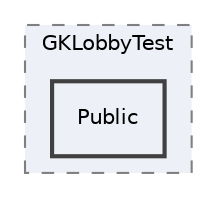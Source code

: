 digraph "Source/GKLobbyTest/Public"
{
 // LATEX_PDF_SIZE
  edge [fontname="Helvetica",fontsize="10",labelfontname="Helvetica",labelfontsize="10"];
  node [fontname="Helvetica",fontsize="10",shape=record];
  compound=true
  subgraph clusterdir_99a13ec5cb12068ade0b85e8e5071a66 {
    graph [ bgcolor="#edf0f7", pencolor="grey50", style="filled,dashed,", label="GKLobbyTest", fontname="Helvetica", fontsize="10", URL="dir_99a13ec5cb12068ade0b85e8e5071a66.html"]
  dir_edf8222c2d33db93ff11a4540e01ab97 [shape=box, label="Public", style="filled,bold,", fillcolor="#edf0f7", color="grey25", URL="dir_edf8222c2d33db93ff11a4540e01ab97.html"];
  }
}
